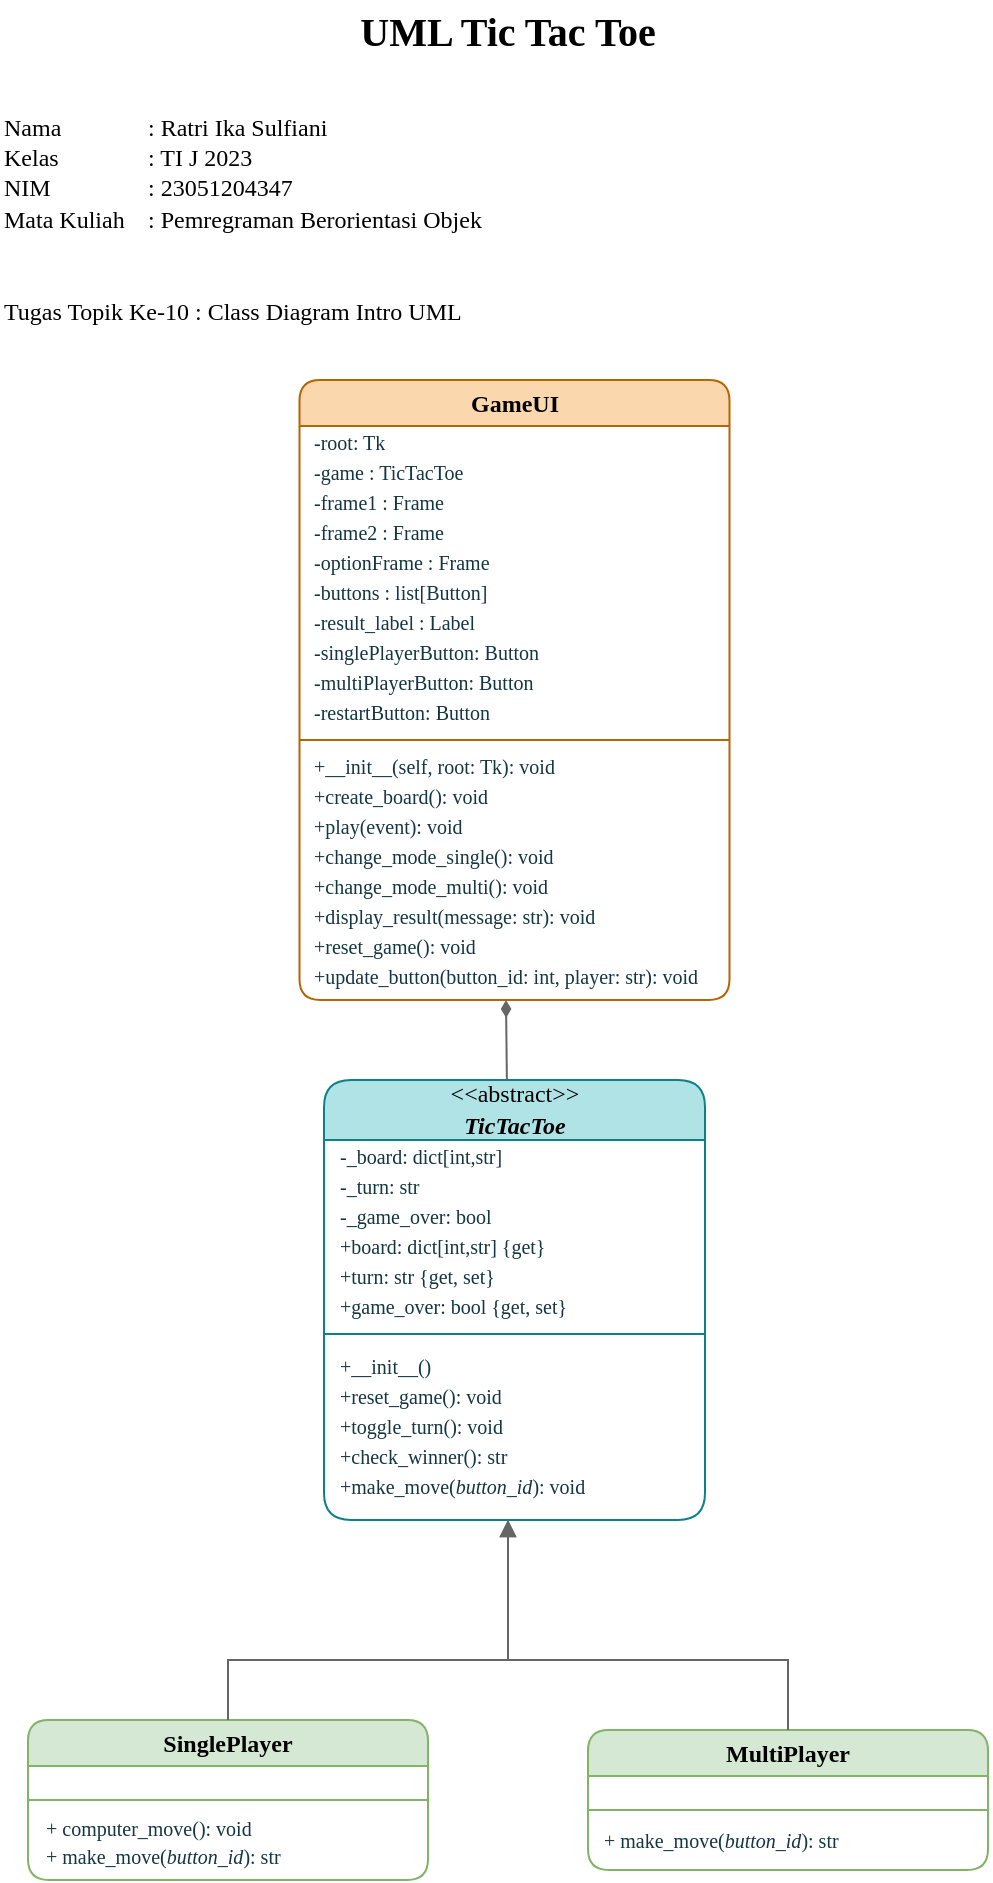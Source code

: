<mxfile version="24.8.4">
  <diagram id="C5RBs43oDa-KdzZeNtuy" name="Page-1">
    <mxGraphModel dx="1965" dy="1138" grid="1" gridSize="10" guides="1" tooltips="1" connect="1" arrows="1" fold="1" page="1" pageScale="1" pageWidth="827" pageHeight="1169" math="0" shadow="0">
      <root>
        <mxCell id="WIyWlLk6GJQsqaUBKTNV-0" />
        <mxCell id="WIyWlLk6GJQsqaUBKTNV-1" parent="WIyWlLk6GJQsqaUBKTNV-0" />
        <mxCell id="yLoTYEVH0sTe2W0TpJp4-2" value="&lt;font face=&quot;Times New Roman&quot;&gt;GameUI&lt;/font&gt;" style="swimlane;whiteSpace=wrap;html=1;hachureGap=4;fontFamily=Architects Daughter;fontSource=https%3A%2F%2Ffonts.googleapis.com%2Fcss%3Ffamily%3DArchitects%2BDaughter;rounded=1;labelBackgroundColor=none;fillColor=#fad7ac;strokeColor=#b46504;" parent="WIyWlLk6GJQsqaUBKTNV-1" vertex="1">
          <mxGeometry x="309.75" y="230" width="215" height="310" as="geometry">
            <mxRectangle x="310" y="60" width="90" height="30" as="alternateBounds" />
          </mxGeometry>
        </mxCell>
        <mxCell id="yLoTYEVH0sTe2W0TpJp4-4" value="&lt;font style=&quot;font-size: 10px;&quot; face=&quot;Times New Roman&quot;&gt;-root: Tk&lt;/font&gt;" style="text;html=1;align=left;verticalAlign=middle;whiteSpace=wrap;rounded=1;fontFamily=Architects Daughter;fontSource=https%3A%2F%2Ffonts.googleapis.com%2Fcss%3Ffamily%3DArchitects%2BDaughter;fontSize=10;labelBackgroundColor=none;fontColor=#143642;" parent="yLoTYEVH0sTe2W0TpJp4-2" vertex="1">
          <mxGeometry x="5" y="23" width="185" height="15" as="geometry" />
        </mxCell>
        <mxCell id="yLoTYEVH0sTe2W0TpJp4-6" value="&lt;font style=&quot;font-size: 10px;&quot; face=&quot;Times New Roman&quot;&gt;-game : TicTacToe&lt;/font&gt;" style="text;html=1;align=left;verticalAlign=middle;whiteSpace=wrap;rounded=1;fontFamily=Architects Daughter;fontSource=https%3A%2F%2Ffonts.googleapis.com%2Fcss%3Ffamily%3DArchitects%2BDaughter;fontSize=10;labelBackgroundColor=none;fontColor=#143642;" parent="yLoTYEVH0sTe2W0TpJp4-2" vertex="1">
          <mxGeometry x="5" y="38" width="185" height="15" as="geometry" />
        </mxCell>
        <mxCell id="yLoTYEVH0sTe2W0TpJp4-7" value="&lt;font style=&quot;font-size: 10px;&quot; face=&quot;Times New Roman&quot;&gt;-frame1 : Frame&lt;/font&gt;" style="text;html=1;align=left;verticalAlign=middle;whiteSpace=wrap;rounded=1;fontFamily=Architects Daughter;fontSource=https%3A%2F%2Ffonts.googleapis.com%2Fcss%3Ffamily%3DArchitects%2BDaughter;fontSize=10;labelBackgroundColor=none;fontColor=#143642;" parent="yLoTYEVH0sTe2W0TpJp4-2" vertex="1">
          <mxGeometry x="5" y="53" width="185" height="15" as="geometry" />
        </mxCell>
        <mxCell id="yLoTYEVH0sTe2W0TpJp4-8" value="&lt;font style=&quot;font-size: 10px;&quot;&gt;-frame2 : Frame&lt;/font&gt;" style="text;html=1;align=left;verticalAlign=middle;whiteSpace=wrap;rounded=1;fontFamily=Times New Roman;fontSize=10;labelBackgroundColor=none;fontColor=#143642;" parent="yLoTYEVH0sTe2W0TpJp4-2" vertex="1">
          <mxGeometry x="5" y="68" width="185" height="15" as="geometry" />
        </mxCell>
        <mxCell id="yLoTYEVH0sTe2W0TpJp4-9" value="&lt;font style=&quot;font-size: 10px;&quot; face=&quot;Times New Roman&quot;&gt;-optionFrame : Frame&lt;/font&gt;" style="text;html=1;align=left;verticalAlign=middle;whiteSpace=wrap;rounded=1;fontFamily=Architects Daughter;fontSource=https%3A%2F%2Ffonts.googleapis.com%2Fcss%3Ffamily%3DArchitects%2BDaughter;fontSize=10;labelBackgroundColor=none;fontColor=#143642;" parent="yLoTYEVH0sTe2W0TpJp4-2" vertex="1">
          <mxGeometry x="5" y="83" width="185" height="15" as="geometry" />
        </mxCell>
        <mxCell id="yLoTYEVH0sTe2W0TpJp4-3" value="" style="endArrow=none;html=1;rounded=1;hachureGap=4;fontFamily=Architects Daughter;fontSource=https%3A%2F%2Ffonts.googleapis.com%2Fcss%3Ffamily%3DArchitects%2BDaughter;exitX=0;exitY=0.5;exitDx=0;exitDy=0;labelBackgroundColor=none;strokeColor=#b46504;fontColor=default;fillColor=#fad7ac;" parent="yLoTYEVH0sTe2W0TpJp4-2" edge="1">
          <mxGeometry width="50" height="50" relative="1" as="geometry">
            <mxPoint y="180" as="sourcePoint" />
            <mxPoint x="215" y="180" as="targetPoint" />
          </mxGeometry>
        </mxCell>
        <mxCell id="yLoTYEVH0sTe2W0TpJp4-10" value="&lt;font style=&quot;font-size: 10px;&quot; face=&quot;Times New Roman&quot;&gt;-buttons : list[Button]&lt;/font&gt;" style="text;html=1;align=left;verticalAlign=middle;whiteSpace=wrap;rounded=1;fontFamily=Architects Daughter;fontSource=https%3A%2F%2Ffonts.googleapis.com%2Fcss%3Ffamily%3DArchitects%2BDaughter;fontSize=10;labelBackgroundColor=none;fontColor=#143642;" parent="yLoTYEVH0sTe2W0TpJp4-2" vertex="1">
          <mxGeometry x="5" y="98" width="185" height="15" as="geometry" />
        </mxCell>
        <mxCell id="yLoTYEVH0sTe2W0TpJp4-11" value="&lt;font style=&quot;font-size: 10px;&quot; face=&quot;Times New Roman&quot;&gt;-result_label : Label&lt;/font&gt;" style="text;html=1;align=left;verticalAlign=middle;whiteSpace=wrap;rounded=1;fontFamily=Architects Daughter;fontSource=https%3A%2F%2Ffonts.googleapis.com%2Fcss%3Ffamily%3DArchitects%2BDaughter;fontSize=10;labelBackgroundColor=none;fontColor=#143642;" parent="yLoTYEVH0sTe2W0TpJp4-2" vertex="1">
          <mxGeometry x="5" y="113" width="185" height="15" as="geometry" />
        </mxCell>
        <mxCell id="yLoTYEVH0sTe2W0TpJp4-13" value="&lt;font style=&quot;font-size: 10px;&quot; face=&quot;Times New Roman&quot;&gt;+__init__(self, root: Tk): void&lt;/font&gt;" style="text;html=1;align=left;verticalAlign=middle;whiteSpace=wrap;rounded=1;fontFamily=Architects Daughter;fontSource=https%3A%2F%2Ffonts.googleapis.com%2Fcss%3Ffamily%3DArchitects%2BDaughter;fontSize=10;labelBackgroundColor=none;fontColor=#143642;" parent="yLoTYEVH0sTe2W0TpJp4-2" vertex="1">
          <mxGeometry x="5" y="185" width="185" height="15" as="geometry" />
        </mxCell>
        <mxCell id="yLoTYEVH0sTe2W0TpJp4-14" value="&lt;font style=&quot;font-size: 10px;&quot; face=&quot;Times New Roman&quot;&gt;+create_board(): void&lt;/font&gt;" style="text;html=1;align=left;verticalAlign=middle;whiteSpace=wrap;rounded=1;fontFamily=Architects Daughter;fontSource=https%3A%2F%2Ffonts.googleapis.com%2Fcss%3Ffamily%3DArchitects%2BDaughter;fontSize=10;labelBackgroundColor=none;fontColor=#143642;" parent="yLoTYEVH0sTe2W0TpJp4-2" vertex="1">
          <mxGeometry x="5" y="200" width="200" height="15" as="geometry" />
        </mxCell>
        <mxCell id="yLoTYEVH0sTe2W0TpJp4-15" value="&lt;font face=&quot;Times New Roman&quot;&gt;+play(event): void&lt;/font&gt;" style="text;html=1;align=left;verticalAlign=middle;whiteSpace=wrap;rounded=1;fontFamily=Architects Daughter;fontSource=https%3A%2F%2Ffonts.googleapis.com%2Fcss%3Ffamily%3DArchitects%2BDaughter;fontSize=10;labelBackgroundColor=none;fontColor=#143642;" parent="yLoTYEVH0sTe2W0TpJp4-2" vertex="1">
          <mxGeometry x="5" y="215" width="200" height="15" as="geometry" />
        </mxCell>
        <mxCell id="yLoTYEVH0sTe2W0TpJp4-16" value="&lt;font style=&quot;font-size: 10px;&quot;&gt;+change_mode_single(): void&lt;/font&gt;" style="text;html=1;align=left;verticalAlign=middle;whiteSpace=wrap;rounded=1;fontFamily=Times New Roman;fontSize=10;labelBackgroundColor=none;fontColor=#143642;" parent="yLoTYEVH0sTe2W0TpJp4-2" vertex="1">
          <mxGeometry x="5" y="230" width="200" height="15" as="geometry" />
        </mxCell>
        <mxCell id="yLoTYEVH0sTe2W0TpJp4-17" value="&lt;font style=&quot;font-size: 10px;&quot; face=&quot;Times New Roman&quot;&gt;+change_mode_multi(): void&lt;/font&gt;" style="text;html=1;align=left;verticalAlign=middle;whiteSpace=wrap;rounded=1;fontFamily=Architects Daughter;fontSource=https%3A%2F%2Ffonts.googleapis.com%2Fcss%3Ffamily%3DArchitects%2BDaughter;fontSize=10;labelBackgroundColor=none;fontColor=#143642;" parent="yLoTYEVH0sTe2W0TpJp4-2" vertex="1">
          <mxGeometry x="5" y="245" width="200" height="15" as="geometry" />
        </mxCell>
        <mxCell id="yLoTYEVH0sTe2W0TpJp4-18" value="&lt;font face=&quot;Times New Roman&quot;&gt;+display_result(message: str): void&lt;/font&gt;" style="text;html=1;align=left;verticalAlign=middle;whiteSpace=wrap;rounded=1;fontFamily=Architects Daughter;fontSource=https%3A%2F%2Ffonts.googleapis.com%2Fcss%3Ffamily%3DArchitects%2BDaughter;fontSize=10;labelBackgroundColor=none;fontColor=#143642;" parent="yLoTYEVH0sTe2W0TpJp4-2" vertex="1">
          <mxGeometry x="5" y="260" width="200" height="15" as="geometry" />
        </mxCell>
        <mxCell id="yLoTYEVH0sTe2W0TpJp4-19" value="&lt;font style=&quot;font-size: 10px;&quot; face=&quot;Times New Roman&quot;&gt;+reset_game(): void&lt;/font&gt;" style="text;html=1;align=left;verticalAlign=middle;whiteSpace=wrap;rounded=1;fontFamily=Architects Daughter;fontSource=https%3A%2F%2Ffonts.googleapis.com%2Fcss%3Ffamily%3DArchitects%2BDaughter;fontSize=10;labelBackgroundColor=none;fontColor=#143642;" parent="yLoTYEVH0sTe2W0TpJp4-2" vertex="1">
          <mxGeometry x="5" y="275" width="200" height="15" as="geometry" />
        </mxCell>
        <mxCell id="yLoTYEVH0sTe2W0TpJp4-20" value="&lt;font style=&quot;font-size: 10px;&quot; face=&quot;Times New Roman&quot;&gt;+update_button(button_id: int, player: str): void&lt;/font&gt;" style="text;html=1;align=left;verticalAlign=middle;whiteSpace=wrap;rounded=1;fontFamily=Architects Daughter;fontSource=https%3A%2F%2Ffonts.googleapis.com%2Fcss%3Ffamily%3DArchitects%2BDaughter;fontSize=10;labelBackgroundColor=none;fontColor=#143642;" parent="yLoTYEVH0sTe2W0TpJp4-2" vertex="1">
          <mxGeometry x="5" y="290" width="200" height="15" as="geometry" />
        </mxCell>
        <mxCell id="qJJ_jbd9QOS4TfP3q5ES-0" value="&lt;font style=&quot;font-size: 10px;&quot; face=&quot;Times New Roman&quot;&gt;-restartButton: Button&lt;/font&gt;" style="text;html=1;align=left;verticalAlign=middle;whiteSpace=wrap;rounded=1;fontFamily=Architects Daughter;fontSource=https%3A%2F%2Ffonts.googleapis.com%2Fcss%3Ffamily%3DArchitects%2BDaughter;fontSize=10;labelBackgroundColor=none;fontColor=#143642;" parent="yLoTYEVH0sTe2W0TpJp4-2" vertex="1">
          <mxGeometry x="5" y="158" width="185" height="15" as="geometry" />
        </mxCell>
        <mxCell id="qJJ_jbd9QOS4TfP3q5ES-1" value="&lt;font style=&quot;font-size: 10px;&quot; face=&quot;Times New Roman&quot;&gt;-multiPlayerButton: Button&lt;/font&gt;" style="text;html=1;align=left;verticalAlign=middle;whiteSpace=wrap;rounded=1;fontFamily=Architects Daughter;fontSource=https%3A%2F%2Ffonts.googleapis.com%2Fcss%3Ffamily%3DArchitects%2BDaughter;fontSize=10;labelBackgroundColor=none;fontColor=#143642;" parent="yLoTYEVH0sTe2W0TpJp4-2" vertex="1">
          <mxGeometry x="5" y="143" width="185" height="15" as="geometry" />
        </mxCell>
        <mxCell id="qJJ_jbd9QOS4TfP3q5ES-2" value="&lt;font style=&quot;font-size: 10px;&quot; face=&quot;Times New Roman&quot;&gt;-singlePlayerButton: Button&lt;/font&gt;" style="text;html=1;align=left;verticalAlign=middle;whiteSpace=wrap;rounded=1;fontFamily=Architects Daughter;fontSource=https%3A%2F%2Ffonts.googleapis.com%2Fcss%3Ffamily%3DArchitects%2BDaughter;fontSize=10;labelBackgroundColor=none;fontColor=#143642;" parent="yLoTYEVH0sTe2W0TpJp4-2" vertex="1">
          <mxGeometry x="5" y="128" width="185" height="15" as="geometry" />
        </mxCell>
        <mxCell id="yLoTYEVH0sTe2W0TpJp4-21" value="&lt;font style=&quot;font-weight: normal;&quot; face=&quot;Times New Roman&quot;&gt;&amp;lt;&amp;lt;abstract&amp;gt;&amp;gt;&lt;/font&gt;&lt;div&gt;&lt;font face=&quot;Times New Roman&quot;&gt;&lt;i&gt;TicTacToe&lt;/i&gt;&lt;/font&gt;&lt;/div&gt;" style="swimlane;whiteSpace=wrap;html=1;hachureGap=4;fontFamily=Architects Daughter;fontSource=https%3A%2F%2Ffonts.googleapis.com%2Fcss%3Ffamily%3DArchitects%2BDaughter;startSize=30;rounded=1;labelBackgroundColor=none;fillColor=#b0e3e6;strokeColor=#0e8088;" parent="WIyWlLk6GJQsqaUBKTNV-1" vertex="1">
          <mxGeometry x="322" y="580" width="190.5" height="220" as="geometry">
            <mxRectangle x="304" y="390" width="100" height="40" as="alternateBounds" />
          </mxGeometry>
        </mxCell>
        <mxCell id="yLoTYEVH0sTe2W0TpJp4-22" value="&lt;font style=&quot;font-size: 10px;&quot; face=&quot;Times New Roman&quot;&gt;-_board: dict[int,str]&lt;/font&gt;" style="text;html=1;align=left;verticalAlign=middle;whiteSpace=wrap;rounded=1;fontFamily=Architects Daughter;fontSource=https%3A%2F%2Ffonts.googleapis.com%2Fcss%3Ffamily%3DArchitects%2BDaughter;fontSize=10;labelBackgroundColor=none;fontColor=#143642;" parent="yLoTYEVH0sTe2W0TpJp4-21" vertex="1">
          <mxGeometry x="6" y="30" width="185" height="15" as="geometry" />
        </mxCell>
        <mxCell id="yLoTYEVH0sTe2W0TpJp4-23" value="&lt;font style=&quot;font-size: 10px;&quot; face=&quot;Times New Roman&quot;&gt;-_turn: str&lt;/font&gt;" style="text;html=1;align=left;verticalAlign=middle;whiteSpace=wrap;rounded=1;fontFamily=Architects Daughter;fontSource=https%3A%2F%2Ffonts.googleapis.com%2Fcss%3Ffamily%3DArchitects%2BDaughter;fontSize=10;labelBackgroundColor=none;fontColor=#143642;" parent="yLoTYEVH0sTe2W0TpJp4-21" vertex="1">
          <mxGeometry x="6" y="45" width="185" height="15" as="geometry" />
        </mxCell>
        <mxCell id="yLoTYEVH0sTe2W0TpJp4-24" value="&lt;font style=&quot;font-size: 10px;&quot; face=&quot;Times New Roman&quot;&gt;-_game_over: bool&lt;/font&gt;" style="text;html=1;align=left;verticalAlign=middle;whiteSpace=wrap;rounded=1;fontFamily=Architects Daughter;fontSource=https%3A%2F%2Ffonts.googleapis.com%2Fcss%3Ffamily%3DArchitects%2BDaughter;fontSize=10;labelBackgroundColor=none;fontColor=#143642;" parent="yLoTYEVH0sTe2W0TpJp4-21" vertex="1">
          <mxGeometry x="6" y="60" width="185" height="15" as="geometry" />
        </mxCell>
        <mxCell id="yLoTYEVH0sTe2W0TpJp4-28" value="" style="endArrow=none;html=1;rounded=1;hachureGap=4;fontFamily=Architects Daughter;fontSource=https%3A%2F%2Ffonts.googleapis.com%2Fcss%3Ffamily%3DArchitects%2BDaughter;labelBackgroundColor=none;strokeColor=#0e8088;fontColor=default;fillColor=#b0e3e6;" parent="yLoTYEVH0sTe2W0TpJp4-21" edge="1">
          <mxGeometry width="50" height="50" relative="1" as="geometry">
            <mxPoint x="-0.5" y="127" as="sourcePoint" />
            <mxPoint x="190.5" y="127" as="targetPoint" />
          </mxGeometry>
        </mxCell>
        <mxCell id="yLoTYEVH0sTe2W0TpJp4-30" value="&lt;font style=&quot;font-size: 10px;&quot; face=&quot;Times New Roman&quot;&gt;+reset_game(): void&lt;/font&gt;" style="text;html=1;align=left;verticalAlign=middle;whiteSpace=wrap;rounded=1;fontFamily=Architects Daughter;fontSource=https%3A%2F%2Ffonts.googleapis.com%2Fcss%3Ffamily%3DArchitects%2BDaughter;fontSize=10;labelBackgroundColor=none;fontColor=#143642;" parent="yLoTYEVH0sTe2W0TpJp4-21" vertex="1">
          <mxGeometry x="6" y="150" width="200" height="15" as="geometry" />
        </mxCell>
        <mxCell id="yLoTYEVH0sTe2W0TpJp4-31" value="&lt;font face=&quot;Times New Roman&quot;&gt;+toggle_turn(): void&lt;/font&gt;" style="text;html=1;align=left;verticalAlign=middle;whiteSpace=wrap;rounded=1;fontFamily=Architects Daughter;fontSource=https%3A%2F%2Ffonts.googleapis.com%2Fcss%3Ffamily%3DArchitects%2BDaughter;fontSize=10;labelBackgroundColor=none;fontColor=#143642;" parent="yLoTYEVH0sTe2W0TpJp4-21" vertex="1">
          <mxGeometry x="6" y="165" width="200" height="15" as="geometry" />
        </mxCell>
        <mxCell id="yLoTYEVH0sTe2W0TpJp4-32" value="&lt;font style=&quot;font-size: 10px;&quot;&gt;+check_winner(): str&lt;/font&gt;" style="text;html=1;align=left;verticalAlign=middle;whiteSpace=wrap;rounded=1;fontFamily=Times New Roman;fontSize=10;labelBackgroundColor=none;fontColor=#143642;" parent="yLoTYEVH0sTe2W0TpJp4-21" vertex="1">
          <mxGeometry x="6" y="180" width="200" height="15" as="geometry" />
        </mxCell>
        <mxCell id="yLoTYEVH0sTe2W0TpJp4-33" value="&lt;font style=&quot;font-size: 10px;&quot; face=&quot;Times New Roman&quot;&gt;+make_move(&lt;i&gt;button_id&lt;/i&gt;): void&lt;/font&gt;" style="text;html=1;align=left;verticalAlign=middle;whiteSpace=wrap;rounded=1;fontFamily=Architects Daughter;fontSource=https%3A%2F%2Ffonts.googleapis.com%2Fcss%3Ffamily%3DArchitects%2BDaughter;fontSize=10;labelBackgroundColor=none;fontColor=#143642;" parent="yLoTYEVH0sTe2W0TpJp4-21" vertex="1">
          <mxGeometry x="6" y="195" width="200" height="15" as="geometry" />
        </mxCell>
        <mxCell id="qJJ_jbd9QOS4TfP3q5ES-3" value="&lt;font style=&quot;font-size: 10px;&quot;&gt;+__init__()&lt;/font&gt;" style="text;html=1;align=left;verticalAlign=middle;whiteSpace=wrap;rounded=1;fontFamily=Times New Roman;fontSize=10;labelBackgroundColor=none;fontColor=#143642;" parent="yLoTYEVH0sTe2W0TpJp4-21" vertex="1">
          <mxGeometry x="6" y="135" width="200" height="15" as="geometry" />
        </mxCell>
        <mxCell id="qJJ_jbd9QOS4TfP3q5ES-6" value="&lt;font style=&quot;font-size: 10px;&quot; face=&quot;Times New Roman&quot;&gt;+board: dict[int,str] {get}&lt;/font&gt;" style="text;html=1;align=left;verticalAlign=middle;whiteSpace=wrap;rounded=1;fontFamily=Architects Daughter;fontSource=https%3A%2F%2Ffonts.googleapis.com%2Fcss%3Ffamily%3DArchitects%2BDaughter;fontSize=10;labelBackgroundColor=none;fontColor=#143642;" parent="yLoTYEVH0sTe2W0TpJp4-21" vertex="1">
          <mxGeometry x="6" y="75" width="185" height="15" as="geometry" />
        </mxCell>
        <mxCell id="qJJ_jbd9QOS4TfP3q5ES-7" value="&lt;font style=&quot;font-size: 10px;&quot; face=&quot;Times New Roman&quot;&gt;+turn: str {get, set}&lt;/font&gt;" style="text;html=1;align=left;verticalAlign=middle;whiteSpace=wrap;rounded=1;fontFamily=Architects Daughter;fontSource=https%3A%2F%2Ffonts.googleapis.com%2Fcss%3Ffamily%3DArchitects%2BDaughter;fontSize=10;labelBackgroundColor=none;fontColor=#143642;" parent="yLoTYEVH0sTe2W0TpJp4-21" vertex="1">
          <mxGeometry x="6" y="90" width="185" height="15" as="geometry" />
        </mxCell>
        <mxCell id="qJJ_jbd9QOS4TfP3q5ES-8" value="&lt;font style=&quot;font-size: 10px;&quot; face=&quot;Times New Roman&quot;&gt;+game_over: bool {get, set}&lt;/font&gt;" style="text;html=1;align=left;verticalAlign=middle;whiteSpace=wrap;rounded=1;fontFamily=Architects Daughter;fontSource=https%3A%2F%2Ffonts.googleapis.com%2Fcss%3Ffamily%3DArchitects%2BDaughter;fontSize=10;labelBackgroundColor=none;fontColor=#143642;" parent="yLoTYEVH0sTe2W0TpJp4-21" vertex="1">
          <mxGeometry x="6" y="105" width="185" height="15" as="geometry" />
        </mxCell>
        <mxCell id="yLoTYEVH0sTe2W0TpJp4-34" value="&lt;font face=&quot;Times New Roman&quot;&gt;SinglePlayer&lt;/font&gt;" style="swimlane;whiteSpace=wrap;html=1;hachureGap=4;fontFamily=Architects Daughter;fontSource=https%3A%2F%2Ffonts.googleapis.com%2Fcss%3Ffamily%3DArchitects%2BDaughter;rounded=1;labelBackgroundColor=none;fillColor=#d5e8d4;strokeColor=#82b366;" parent="WIyWlLk6GJQsqaUBKTNV-1" vertex="1">
          <mxGeometry x="174" y="900" width="200" height="80" as="geometry" />
        </mxCell>
        <mxCell id="yLoTYEVH0sTe2W0TpJp4-37" value="" style="endArrow=none;html=1;rounded=1;hachureGap=4;fontFamily=Architects Daughter;fontSource=https%3A%2F%2Ffonts.googleapis.com%2Fcss%3Ffamily%3DArchitects%2BDaughter;labelBackgroundColor=none;strokeColor=#82b366;fontColor=default;fillColor=#d5e8d4;" parent="yLoTYEVH0sTe2W0TpJp4-34" edge="1">
          <mxGeometry width="50" height="50" relative="1" as="geometry">
            <mxPoint y="40" as="sourcePoint" />
            <mxPoint x="200" y="40" as="targetPoint" />
          </mxGeometry>
        </mxCell>
        <mxCell id="yLoTYEVH0sTe2W0TpJp4-39" value="&lt;font style=&quot;font-size: 10px;&quot;&gt;+ computer_move(): void&lt;/font&gt;" style="text;html=1;align=left;verticalAlign=middle;whiteSpace=wrap;rounded=1;fontFamily=Times New Roman;fontSize=10;labelBackgroundColor=none;fontColor=#143642;" parent="yLoTYEVH0sTe2W0TpJp4-34" vertex="1">
          <mxGeometry x="7" y="46" width="183" height="15" as="geometry" />
        </mxCell>
        <mxCell id="yLoTYEVH0sTe2W0TpJp4-40" value="&lt;font style=&quot;font-size: 10px;&quot; face=&quot;Times New Roman&quot;&gt;+ make_move(&lt;i&gt;button_id&lt;/i&gt;): str&lt;/font&gt;" style="text;html=1;align=left;verticalAlign=middle;whiteSpace=wrap;rounded=1;fontFamily=Architects Daughter;fontSource=https%3A%2F%2Ffonts.googleapis.com%2Fcss%3Ffamily%3DArchitects%2BDaughter;fontSize=10;labelBackgroundColor=none;fontColor=#143642;" parent="yLoTYEVH0sTe2W0TpJp4-34" vertex="1">
          <mxGeometry x="7" y="60" width="183" height="16" as="geometry" />
        </mxCell>
        <mxCell id="yLoTYEVH0sTe2W0TpJp4-35" value="&lt;font face=&quot;Times New Roman&quot;&gt;MultiPlayer&lt;/font&gt;" style="swimlane;whiteSpace=wrap;html=1;hachureGap=4;fontFamily=Architects Daughter;fontSource=https%3A%2F%2Ffonts.googleapis.com%2Fcss%3Ffamily%3DArchitects%2BDaughter;rounded=1;labelBackgroundColor=none;fillColor=#d5e8d4;strokeColor=#82b366;" parent="WIyWlLk6GJQsqaUBKTNV-1" vertex="1">
          <mxGeometry x="454" y="905" width="200" height="70" as="geometry" />
        </mxCell>
        <mxCell id="yLoTYEVH0sTe2W0TpJp4-38" value="" style="endArrow=none;html=1;rounded=1;hachureGap=4;fontFamily=Architects Daughter;fontSource=https%3A%2F%2Ffonts.googleapis.com%2Fcss%3Ffamily%3DArchitects%2BDaughter;labelBackgroundColor=none;strokeColor=#82b366;fontColor=default;fillColor=#d5e8d4;" parent="yLoTYEVH0sTe2W0TpJp4-35" edge="1">
          <mxGeometry width="50" height="50" relative="1" as="geometry">
            <mxPoint y="40" as="sourcePoint" />
            <mxPoint x="200" y="40" as="targetPoint" />
          </mxGeometry>
        </mxCell>
        <mxCell id="yLoTYEVH0sTe2W0TpJp4-41" value="&lt;font style=&quot;font-size: 10px;&quot; face=&quot;Times New Roman&quot;&gt;+ make_move(&lt;i&gt;button_id&lt;/i&gt;): str&lt;/font&gt;" style="text;html=1;align=left;verticalAlign=middle;whiteSpace=wrap;rounded=1;fontFamily=Architects Daughter;fontSource=https%3A%2F%2Ffonts.googleapis.com%2Fcss%3Ffamily%3DArchitects%2BDaughter;fontSize=10;labelBackgroundColor=none;fontColor=#143642;" parent="yLoTYEVH0sTe2W0TpJp4-35" vertex="1">
          <mxGeometry x="6" y="47" width="183" height="16" as="geometry" />
        </mxCell>
        <mxCell id="yLoTYEVH0sTe2W0TpJp4-43" value="" style="endArrow=block;endFill=1;html=1;edgeStyle=orthogonalEdgeStyle;align=left;verticalAlign=top;rounded=0;hachureGap=4;strokeColor=#666666;fontFamily=Architects Daughter;fontSource=https%3A%2F%2Ffonts.googleapis.com%2Fcss%3Ffamily%3DArchitects%2BDaughter;fontColor=#143642;fillColor=#f5f5f5;" parent="WIyWlLk6GJQsqaUBKTNV-1" edge="1">
          <mxGeometry x="-1" relative="1" as="geometry">
            <mxPoint x="274" y="900" as="sourcePoint" />
            <mxPoint x="414" y="800" as="targetPoint" />
            <Array as="points">
              <mxPoint x="274" y="870" />
              <mxPoint x="414" y="870" />
            </Array>
          </mxGeometry>
        </mxCell>
        <mxCell id="yLoTYEVH0sTe2W0TpJp4-45" value="" style="endArrow=block;endFill=1;html=1;edgeStyle=orthogonalEdgeStyle;align=left;verticalAlign=top;rounded=0;hachureGap=4;fontFamily=Architects Daughter;fontSource=https%3A%2F%2Ffonts.googleapis.com%2Fcss%3Ffamily%3DArchitects%2BDaughter;fontColor=#143642;exitX=0.5;exitY=0;exitDx=0;exitDy=0;fillColor=#f5f5f5;strokeColor=#666666;" parent="WIyWlLk6GJQsqaUBKTNV-1" edge="1">
          <mxGeometry x="-1" relative="1" as="geometry">
            <mxPoint x="554" y="905" as="sourcePoint" />
            <mxPoint x="414" y="800" as="targetPoint" />
            <Array as="points">
              <mxPoint x="554" y="870" />
              <mxPoint x="414" y="870" />
            </Array>
          </mxGeometry>
        </mxCell>
        <mxCell id="yLoTYEVH0sTe2W0TpJp4-47" value="" style="html=1;verticalAlign=bottom;endArrow=diamondThin;curved=0;rounded=0;hachureGap=4;strokeColor=#666666;fontFamily=Architects Daughter;fontSource=https%3A%2F%2Ffonts.googleapis.com%2Fcss%3Ffamily%3DArchitects%2BDaughter;fontColor=#143642;fillColor=#f5f5f5;exitX=0.48;exitY=-0.001;exitDx=0;exitDy=0;endFill=1;exitPerimeter=0;" parent="WIyWlLk6GJQsqaUBKTNV-1" source="yLoTYEVH0sTe2W0TpJp4-21" edge="1">
          <mxGeometry width="80" relative="1" as="geometry">
            <mxPoint x="504" y="870" as="sourcePoint" />
            <mxPoint x="413" y="540" as="targetPoint" />
            <Array as="points" />
          </mxGeometry>
        </mxCell>
        <mxCell id="qJJ_jbd9QOS4TfP3q5ES-9" value="&lt;font style=&quot;font-size: 20px;&quot; face=&quot;Times New Roman&quot;&gt;&lt;b&gt;UML Tic Tac Toe&lt;/b&gt;&lt;/font&gt;" style="text;html=1;align=center;verticalAlign=middle;whiteSpace=wrap;rounded=0;fontFamily=Architects Daughter;fontSource=https%3A%2F%2Ffonts.googleapis.com%2Fcss%3Ffamily%3DArchitects%2BDaughter;" parent="WIyWlLk6GJQsqaUBKTNV-1" vertex="1">
          <mxGeometry x="324" y="40" width="180" height="30" as="geometry" />
        </mxCell>
        <mxCell id="G_-bK3ApV-phSgVygnfO-0" value="&lt;font face=&quot;Times New Roman&quot;&gt;Nama&lt;span style=&quot;white-space: pre;&quot;&gt;&#x9;&lt;span style=&quot;white-space: pre;&quot;&gt;&#x9;&lt;/span&gt;&lt;/span&gt;: Ratri Ika Sulfiani&lt;/font&gt;&lt;div&gt;&lt;font face=&quot;Times New Roman&quot;&gt;Kelas&lt;span style=&quot;white-space: pre;&quot;&gt;&#x9;&lt;span style=&quot;white-space: pre;&quot;&gt;&#x9;&lt;/span&gt;&lt;/span&gt;: TI J 2023&lt;/font&gt;&lt;/div&gt;&lt;div&gt;&lt;font face=&quot;Times New Roman&quot;&gt;NIM&lt;span style=&quot;white-space: pre;&quot;&gt;&#x9;&lt;span style=&quot;white-space: pre;&quot;&gt;&#x9;&lt;/span&gt;&lt;/span&gt;: 23051204347&lt;/font&gt;&lt;/div&gt;&lt;div&gt;&lt;font face=&quot;Times New Roman&quot;&gt;Mata Kuliah&lt;span style=&quot;white-space: pre;&quot;&gt;&#x9;&lt;/span&gt;: Pemregraman Berorientasi Objek&lt;/font&gt;&lt;/div&gt;&lt;div&gt;&lt;font face=&quot;Times New Roman&quot;&gt;&lt;br&gt;&lt;/font&gt;&lt;/div&gt;&lt;div&gt;&lt;font face=&quot;Times New Roman&quot;&gt;&lt;br&gt;&lt;/font&gt;&lt;/div&gt;&lt;div&gt;&lt;font face=&quot;Times New Roman&quot;&gt;Tugas Topik Ke-10 : Class Diagram Intro UML&lt;/font&gt;&lt;/div&gt;" style="text;html=1;align=left;verticalAlign=middle;whiteSpace=wrap;rounded=0;fontFamily=Architects Daughter;fontSource=https%3A%2F%2Ffonts.googleapis.com%2Fcss%3Ffamily%3DArchitects%2BDaughter;" vertex="1" parent="WIyWlLk6GJQsqaUBKTNV-1">
          <mxGeometry x="160" y="100" width="280" height="100" as="geometry" />
        </mxCell>
      </root>
    </mxGraphModel>
  </diagram>
</mxfile>
